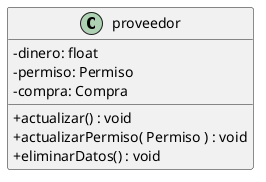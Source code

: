 @startuml Proveedor
!startsub Proveedor
skinparam ClassAttributeIconSize 0

class proveedor {
    - dinero: float
    - permiso: Permiso
    - compra: Compra
    + actualizar() : void
    + actualizarPermiso( Permiso ) : void
    + eliminarDatos() : void
}

!endsub
@enduml
